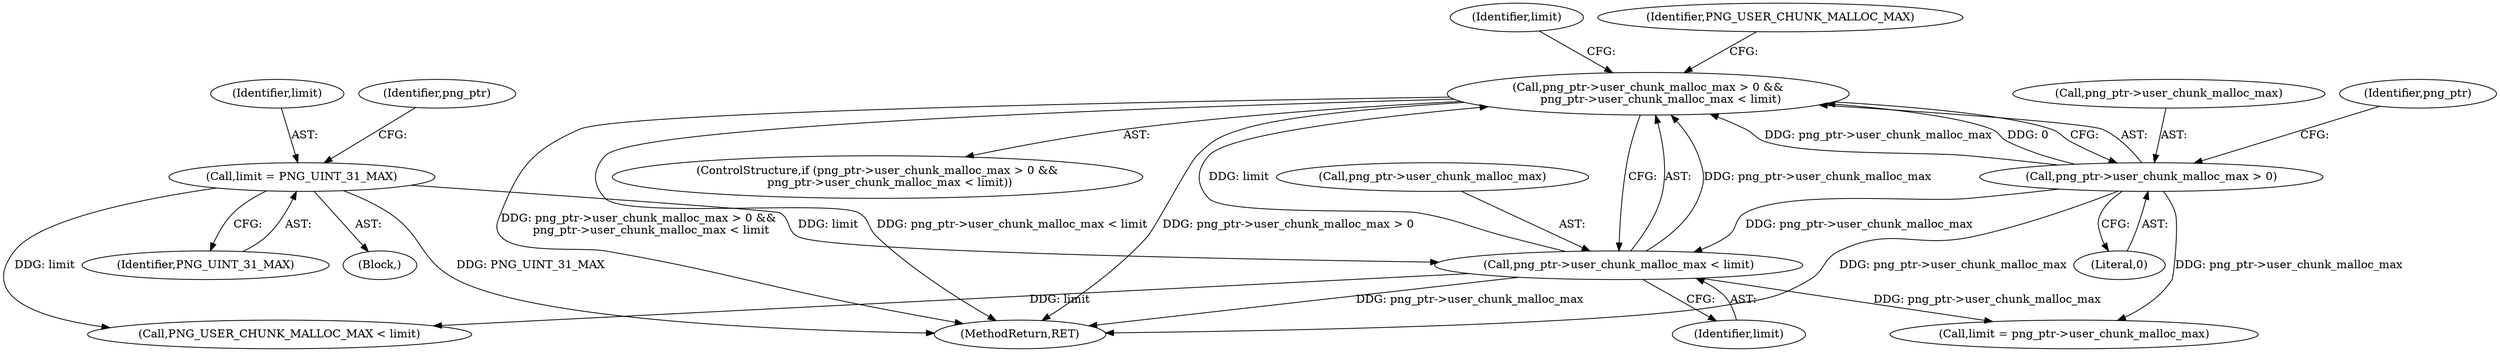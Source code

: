 digraph "0_libpng_8a05766cb74af05c04c53e6c9d60c13fc4d59bf2@API" {
"1000110" [label="(Call,png_ptr->user_chunk_malloc_max > 0 &&\n       png_ptr->user_chunk_malloc_max < limit)"];
"1000111" [label="(Call,png_ptr->user_chunk_malloc_max > 0)"];
"1000116" [label="(Call,png_ptr->user_chunk_malloc_max < limit)"];
"1000106" [label="(Call,limit = PNG_UINT_31_MAX)"];
"1000108" [label="(Identifier,PNG_UINT_31_MAX)"];
"1000107" [label="(Identifier,limit)"];
"1000116" [label="(Call,png_ptr->user_chunk_malloc_max < limit)"];
"1000120" [label="(Identifier,limit)"];
"1000110" [label="(Call,png_ptr->user_chunk_malloc_max > 0 &&\n       png_ptr->user_chunk_malloc_max < limit)"];
"1000115" [label="(Literal,0)"];
"1000112" [label="(Call,png_ptr->user_chunk_malloc_max)"];
"1000109" [label="(ControlStructure,if (png_ptr->user_chunk_malloc_max > 0 &&\n       png_ptr->user_chunk_malloc_max < limit))"];
"1000127" [label="(Call,PNG_USER_CHUNK_MALLOC_MAX < limit)"];
"1000111" [label="(Call,png_ptr->user_chunk_malloc_max > 0)"];
"1000122" [label="(Identifier,limit)"];
"1000128" [label="(Identifier,PNG_USER_CHUNK_MALLOC_MAX)"];
"1000247" [label="(MethodReturn,RET)"];
"1000117" [label="(Call,png_ptr->user_chunk_malloc_max)"];
"1000118" [label="(Identifier,png_ptr)"];
"1000113" [label="(Identifier,png_ptr)"];
"1000104" [label="(Block,)"];
"1000106" [label="(Call,limit = PNG_UINT_31_MAX)"];
"1000121" [label="(Call,limit = png_ptr->user_chunk_malloc_max)"];
"1000110" -> "1000109"  [label="AST: "];
"1000110" -> "1000111"  [label="CFG: "];
"1000110" -> "1000116"  [label="CFG: "];
"1000111" -> "1000110"  [label="AST: "];
"1000116" -> "1000110"  [label="AST: "];
"1000122" -> "1000110"  [label="CFG: "];
"1000128" -> "1000110"  [label="CFG: "];
"1000110" -> "1000247"  [label="DDG: png_ptr->user_chunk_malloc_max > 0 &&\n       png_ptr->user_chunk_malloc_max < limit"];
"1000110" -> "1000247"  [label="DDG: png_ptr->user_chunk_malloc_max < limit"];
"1000110" -> "1000247"  [label="DDG: png_ptr->user_chunk_malloc_max > 0"];
"1000111" -> "1000110"  [label="DDG: png_ptr->user_chunk_malloc_max"];
"1000111" -> "1000110"  [label="DDG: 0"];
"1000116" -> "1000110"  [label="DDG: png_ptr->user_chunk_malloc_max"];
"1000116" -> "1000110"  [label="DDG: limit"];
"1000111" -> "1000115"  [label="CFG: "];
"1000112" -> "1000111"  [label="AST: "];
"1000115" -> "1000111"  [label="AST: "];
"1000118" -> "1000111"  [label="CFG: "];
"1000111" -> "1000247"  [label="DDG: png_ptr->user_chunk_malloc_max"];
"1000111" -> "1000116"  [label="DDG: png_ptr->user_chunk_malloc_max"];
"1000111" -> "1000121"  [label="DDG: png_ptr->user_chunk_malloc_max"];
"1000116" -> "1000120"  [label="CFG: "];
"1000117" -> "1000116"  [label="AST: "];
"1000120" -> "1000116"  [label="AST: "];
"1000116" -> "1000247"  [label="DDG: png_ptr->user_chunk_malloc_max"];
"1000106" -> "1000116"  [label="DDG: limit"];
"1000116" -> "1000121"  [label="DDG: png_ptr->user_chunk_malloc_max"];
"1000116" -> "1000127"  [label="DDG: limit"];
"1000106" -> "1000104"  [label="AST: "];
"1000106" -> "1000108"  [label="CFG: "];
"1000107" -> "1000106"  [label="AST: "];
"1000108" -> "1000106"  [label="AST: "];
"1000113" -> "1000106"  [label="CFG: "];
"1000106" -> "1000247"  [label="DDG: PNG_UINT_31_MAX"];
"1000106" -> "1000127"  [label="DDG: limit"];
}
